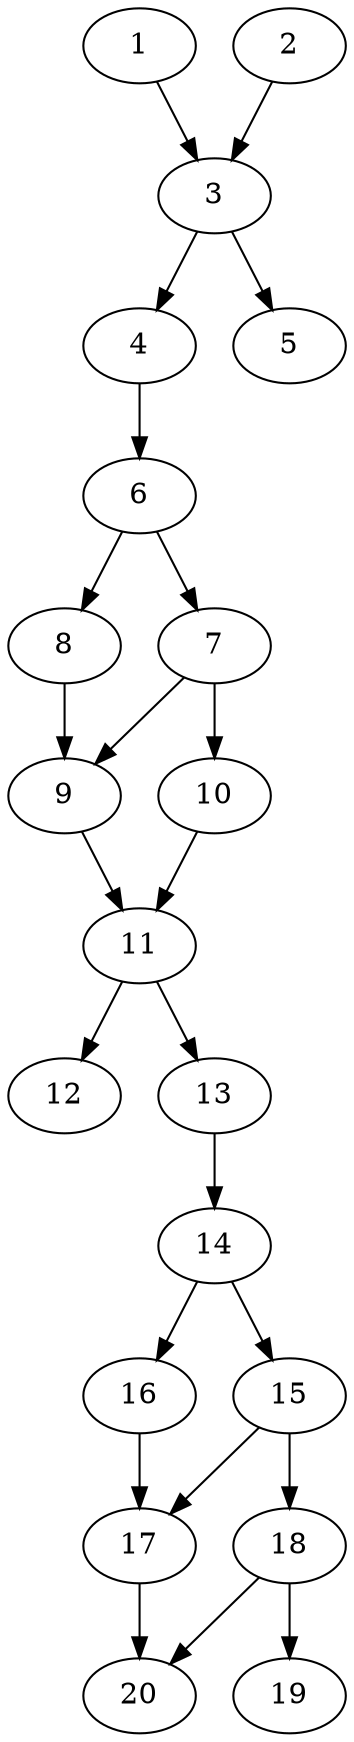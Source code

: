 // DAG automatically generated by daggen at Thu Oct  3 13:58:43 2019
// ./daggen --dot -n 20 --ccr 0.3 --fat 0.3 --regular 0.9 --density 0.7 --mindata 5242880 --maxdata 52428800 
digraph G {
  1 [size="71929173", alpha="0.15", expect_size="21578752"] 
  1 -> 3 [size ="21578752"]
  2 [size="33716907", alpha="0.11", expect_size="10115072"] 
  2 -> 3 [size ="10115072"]
  3 [size="160802133", alpha="0.00", expect_size="48240640"] 
  3 -> 4 [size ="48240640"]
  3 -> 5 [size ="48240640"]
  4 [size="102324907", alpha="0.11", expect_size="30697472"] 
  4 -> 6 [size ="30697472"]
  5 [size="46376960", alpha="0.17", expect_size="13913088"] 
  6 [size="67392853", alpha="0.05", expect_size="20217856"] 
  6 -> 7 [size ="20217856"]
  6 -> 8 [size ="20217856"]
  7 [size="28934827", alpha="0.06", expect_size="8680448"] 
  7 -> 9 [size ="8680448"]
  7 -> 10 [size ="8680448"]
  8 [size="162170880", alpha="0.06", expect_size="48651264"] 
  8 -> 9 [size ="48651264"]
  9 [size="110045867", alpha="0.19", expect_size="33013760"] 
  9 -> 11 [size ="33013760"]
  10 [size="132515840", alpha="0.13", expect_size="39754752"] 
  10 -> 11 [size ="39754752"]
  11 [size="122364587", alpha="0.19", expect_size="36709376"] 
  11 -> 12 [size ="36709376"]
  11 -> 13 [size ="36709376"]
  12 [size="84497067", alpha="0.03", expect_size="25349120"] 
  13 [size="173492907", alpha="0.02", expect_size="52047872"] 
  13 -> 14 [size ="52047872"]
  14 [size="173769387", alpha="0.06", expect_size="52130816"] 
  14 -> 15 [size ="52130816"]
  14 -> 16 [size ="52130816"]
  15 [size="101317973", alpha="0.06", expect_size="30395392"] 
  15 -> 17 [size ="30395392"]
  15 -> 18 [size ="30395392"]
  16 [size="76789760", alpha="0.06", expect_size="23036928"] 
  16 -> 17 [size ="23036928"]
  17 [size="115080533", alpha="0.16", expect_size="34524160"] 
  17 -> 20 [size ="34524160"]
  18 [size="165324800", alpha="0.16", expect_size="49597440"] 
  18 -> 19 [size ="49597440"]
  18 -> 20 [size ="49597440"]
  19 [size="56859307", alpha="0.19", expect_size="17057792"] 
  20 [size="47725227", alpha="0.13", expect_size="14317568"] 
}
